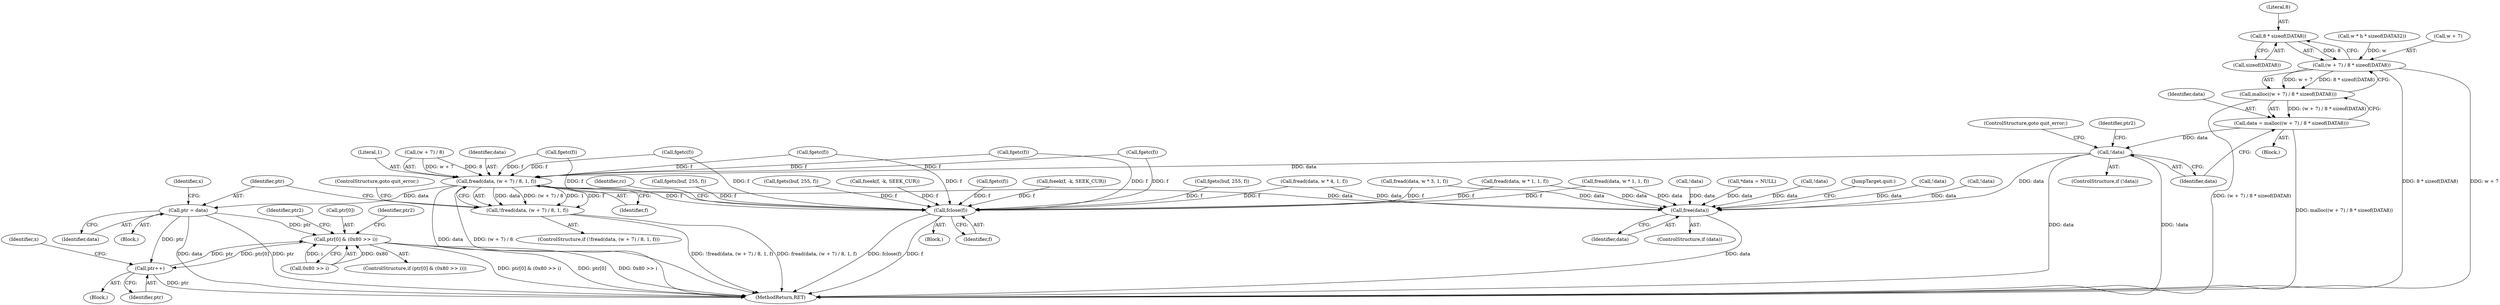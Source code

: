 digraph "0_enlightment_c21beaf1780cf3ca291735ae7d58a3dde63277a2@API" {
"1001040" [label="(Call,8 * sizeof(DATA8))"];
"1001036" [label="(Call,(w + 7) / 8 * sizeof(DATA8))"];
"1001035" [label="(Call,malloc((w + 7) / 8 * sizeof(DATA8)))"];
"1001033" [label="(Call,data = malloc((w + 7) / 8 * sizeof(DATA8)))"];
"1001045" [label="(Call,!data)"];
"1001065" [label="(Call,fread(data, (w + 7) / 8, 1, f))"];
"1001064" [label="(Call,!fread(data, (w + 7) / 8, 1, f))"];
"1001075" [label="(Call,ptr = data)"];
"1001112" [label="(Call,ptr[0] & (0x80 >> i))"];
"1001130" [label="(Call,ptr++)"];
"1001763" [label="(Call,free(data))"];
"1001766" [label="(Call,fclose(f))"];
"1001072" [label="(Literal,1)"];
"1000134" [label="(Block,)"];
"1001126" [label="(Identifier,ptr2)"];
"1001036" [label="(Call,(w + 7) / 8 * sizeof(DATA8))"];
"1001035" [label="(Call,malloc((w + 7) / 8 * sizeof(DATA8)))"];
"1001045" [label="(Call,!data)"];
"1001157" [label="(Call,!data)"];
"1001046" [label="(Identifier,data)"];
"1001473" [label="(Call,fread(data, w * 1, 1, f))"];
"1001764" [label="(Identifier,data)"];
"1001034" [label="(Identifier,data)"];
"1001080" [label="(Identifier,x)"];
"1000477" [label="(Call,fgets(buf, 255, f))"];
"1001076" [label="(Identifier,ptr)"];
"1001067" [label="(Call,(w + 7) / 8)"];
"1001086" [label="(Identifier,x)"];
"1001111" [label="(ControlStructure,if (ptr[0] & (0x80 >> i)))"];
"1001596" [label="(Call,!data)"];
"1000394" [label="(Call,*data = NULL)"];
"1001033" [label="(Call,data = malloc((w + 7) / 8 * sizeof(DATA8)))"];
"1000427" [label="(Call,w * h * sizeof(DATA32))"];
"1001077" [label="(Identifier,data)"];
"1001766" [label="(Call,fclose(f))"];
"1000441" [label="(Block,)"];
"1001074" [label="(ControlStructure,goto quit_error;)"];
"1001304" [label="(Call,!data)"];
"1001088" [label="(Block,)"];
"1001131" [label="(Identifier,ptr)"];
"1001065" [label="(Call,fread(data, (w + 7) / 8, 1, f))"];
"1001177" [label="(Call,fread(data, w * 1, 1, f))"];
"1001324" [label="(Call,fread(data, w * 3, 1, f))"];
"1000233" [label="(Call,fgetc(f))"];
"1001066" [label="(Identifier,data)"];
"1000616" [label="(Call,fgets(buf, 255, f))"];
"1000608" [label="(Call,fseek(f, -k, SEEK_CUR))"];
"1001763" [label="(Call,free(data))"];
"1001073" [label="(Identifier,f)"];
"1001064" [label="(Call,!fread(data, (w + 7) / 8, 1, f))"];
"1001047" [label="(ControlStructure,goto quit_error;)"];
"1000245" [label="(Call,fgetc(f))"];
"1001062" [label="(Block,)"];
"1001121" [label="(Identifier,ptr2)"];
"1001761" [label="(ControlStructure,if (data))"];
"1000192" [label="(Call,fgetc(f))"];
"1001075" [label="(Call,ptr = data)"];
"1001044" [label="(ControlStructure,if (!data))"];
"1001130" [label="(Call,ptr++)"];
"1000856" [label="(Call,fseek(f, -k, SEEK_CUR))"];
"1001042" [label="(Call,sizeof(DATA8))"];
"1001113" [label="(Call,ptr[0])"];
"1001765" [label="(JumpTarget,quit:)"];
"1001037" [label="(Call,w + 7)"];
"1001767" [label="(Identifier,f)"];
"1001041" [label="(Literal,8)"];
"1001063" [label="(ControlStructure,if (!fread(data, (w + 7) / 8, 1, f)))"];
"1000255" [label="(Call,fgetc(f))"];
"1001616" [label="(Call,fread(data, w * 4, 1, f))"];
"1001770" [label="(MethodReturn,RET)"];
"1001453" [label="(Call,!data)"];
"1000291" [label="(Call,fgetc(f))"];
"1001112" [label="(Call,ptr[0] & (0x80 >> i))"];
"1001769" [label="(Identifier,rc)"];
"1000201" [label="(Call,fgetc(f))"];
"1001040" [label="(Call,8 * sizeof(DATA8))"];
"1000864" [label="(Call,fgets(buf, 255, f))"];
"1001049" [label="(Identifier,ptr2)"];
"1001116" [label="(Call,0x80 >> i)"];
"1001040" -> "1001036"  [label="AST: "];
"1001040" -> "1001042"  [label="CFG: "];
"1001041" -> "1001040"  [label="AST: "];
"1001042" -> "1001040"  [label="AST: "];
"1001036" -> "1001040"  [label="CFG: "];
"1001040" -> "1001036"  [label="DDG: 8"];
"1001036" -> "1001035"  [label="AST: "];
"1001037" -> "1001036"  [label="AST: "];
"1001035" -> "1001036"  [label="CFG: "];
"1001036" -> "1001770"  [label="DDG: 8 * sizeof(DATA8)"];
"1001036" -> "1001770"  [label="DDG: w + 7"];
"1001036" -> "1001035"  [label="DDG: w + 7"];
"1001036" -> "1001035"  [label="DDG: 8 * sizeof(DATA8)"];
"1000427" -> "1001036"  [label="DDG: w"];
"1001035" -> "1001033"  [label="AST: "];
"1001033" -> "1001035"  [label="CFG: "];
"1001035" -> "1001770"  [label="DDG: (w + 7) / 8 * sizeof(DATA8)"];
"1001035" -> "1001033"  [label="DDG: (w + 7) / 8 * sizeof(DATA8)"];
"1001033" -> "1000441"  [label="AST: "];
"1001034" -> "1001033"  [label="AST: "];
"1001046" -> "1001033"  [label="CFG: "];
"1001033" -> "1001770"  [label="DDG: malloc((w + 7) / 8 * sizeof(DATA8))"];
"1001033" -> "1001045"  [label="DDG: data"];
"1001045" -> "1001044"  [label="AST: "];
"1001045" -> "1001046"  [label="CFG: "];
"1001046" -> "1001045"  [label="AST: "];
"1001047" -> "1001045"  [label="CFG: "];
"1001049" -> "1001045"  [label="CFG: "];
"1001045" -> "1001770"  [label="DDG: !data"];
"1001045" -> "1001770"  [label="DDG: data"];
"1001045" -> "1001065"  [label="DDG: data"];
"1001045" -> "1001763"  [label="DDG: data"];
"1001065" -> "1001064"  [label="AST: "];
"1001065" -> "1001073"  [label="CFG: "];
"1001066" -> "1001065"  [label="AST: "];
"1001067" -> "1001065"  [label="AST: "];
"1001072" -> "1001065"  [label="AST: "];
"1001073" -> "1001065"  [label="AST: "];
"1001064" -> "1001065"  [label="CFG: "];
"1001065" -> "1001770"  [label="DDG: data"];
"1001065" -> "1001770"  [label="DDG: (w + 7) / 8"];
"1001065" -> "1001064"  [label="DDG: data"];
"1001065" -> "1001064"  [label="DDG: (w + 7) / 8"];
"1001065" -> "1001064"  [label="DDG: 1"];
"1001065" -> "1001064"  [label="DDG: f"];
"1001067" -> "1001065"  [label="DDG: w + 7"];
"1001067" -> "1001065"  [label="DDG: 8"];
"1000291" -> "1001065"  [label="DDG: f"];
"1000233" -> "1001065"  [label="DDG: f"];
"1000255" -> "1001065"  [label="DDG: f"];
"1000245" -> "1001065"  [label="DDG: f"];
"1000201" -> "1001065"  [label="DDG: f"];
"1001065" -> "1001075"  [label="DDG: data"];
"1001065" -> "1001763"  [label="DDG: data"];
"1001065" -> "1001766"  [label="DDG: f"];
"1001064" -> "1001063"  [label="AST: "];
"1001074" -> "1001064"  [label="CFG: "];
"1001076" -> "1001064"  [label="CFG: "];
"1001064" -> "1001770"  [label="DDG: !fread(data, (w + 7) / 8, 1, f)"];
"1001064" -> "1001770"  [label="DDG: fread(data, (w + 7) / 8, 1, f)"];
"1001075" -> "1001062"  [label="AST: "];
"1001075" -> "1001077"  [label="CFG: "];
"1001076" -> "1001075"  [label="AST: "];
"1001077" -> "1001075"  [label="AST: "];
"1001080" -> "1001075"  [label="CFG: "];
"1001075" -> "1001770"  [label="DDG: data"];
"1001075" -> "1001770"  [label="DDG: ptr"];
"1001075" -> "1001112"  [label="DDG: ptr"];
"1001075" -> "1001130"  [label="DDG: ptr"];
"1001112" -> "1001111"  [label="AST: "];
"1001112" -> "1001116"  [label="CFG: "];
"1001113" -> "1001112"  [label="AST: "];
"1001116" -> "1001112"  [label="AST: "];
"1001121" -> "1001112"  [label="CFG: "];
"1001126" -> "1001112"  [label="CFG: "];
"1001112" -> "1001770"  [label="DDG: ptr[0]"];
"1001112" -> "1001770"  [label="DDG: 0x80 >> i"];
"1001112" -> "1001770"  [label="DDG: ptr[0] & (0x80 >> i)"];
"1001130" -> "1001112"  [label="DDG: ptr"];
"1001116" -> "1001112"  [label="DDG: 0x80"];
"1001116" -> "1001112"  [label="DDG: i"];
"1001112" -> "1001130"  [label="DDG: ptr[0]"];
"1001130" -> "1001088"  [label="AST: "];
"1001130" -> "1001131"  [label="CFG: "];
"1001131" -> "1001130"  [label="AST: "];
"1001086" -> "1001130"  [label="CFG: "];
"1001130" -> "1001770"  [label="DDG: ptr"];
"1001763" -> "1001761"  [label="AST: "];
"1001763" -> "1001764"  [label="CFG: "];
"1001764" -> "1001763"  [label="AST: "];
"1001765" -> "1001763"  [label="CFG: "];
"1001763" -> "1001770"  [label="DDG: data"];
"1001177" -> "1001763"  [label="DDG: data"];
"1001473" -> "1001763"  [label="DDG: data"];
"1001596" -> "1001763"  [label="DDG: data"];
"1001616" -> "1001763"  [label="DDG: data"];
"1001453" -> "1001763"  [label="DDG: data"];
"1001304" -> "1001763"  [label="DDG: data"];
"1001157" -> "1001763"  [label="DDG: data"];
"1001324" -> "1001763"  [label="DDG: data"];
"1000394" -> "1001763"  [label="DDG: data"];
"1001766" -> "1000134"  [label="AST: "];
"1001766" -> "1001767"  [label="CFG: "];
"1001767" -> "1001766"  [label="AST: "];
"1001769" -> "1001766"  [label="CFG: "];
"1001766" -> "1001770"  [label="DDG: fclose(f)"];
"1001766" -> "1001770"  [label="DDG: f"];
"1000864" -> "1001766"  [label="DDG: f"];
"1000856" -> "1001766"  [label="DDG: f"];
"1000291" -> "1001766"  [label="DDG: f"];
"1001324" -> "1001766"  [label="DDG: f"];
"1000477" -> "1001766"  [label="DDG: f"];
"1001177" -> "1001766"  [label="DDG: f"];
"1001473" -> "1001766"  [label="DDG: f"];
"1000233" -> "1001766"  [label="DDG: f"];
"1000245" -> "1001766"  [label="DDG: f"];
"1001616" -> "1001766"  [label="DDG: f"];
"1000201" -> "1001766"  [label="DDG: f"];
"1000616" -> "1001766"  [label="DDG: f"];
"1000192" -> "1001766"  [label="DDG: f"];
"1000608" -> "1001766"  [label="DDG: f"];
"1000255" -> "1001766"  [label="DDG: f"];
}
